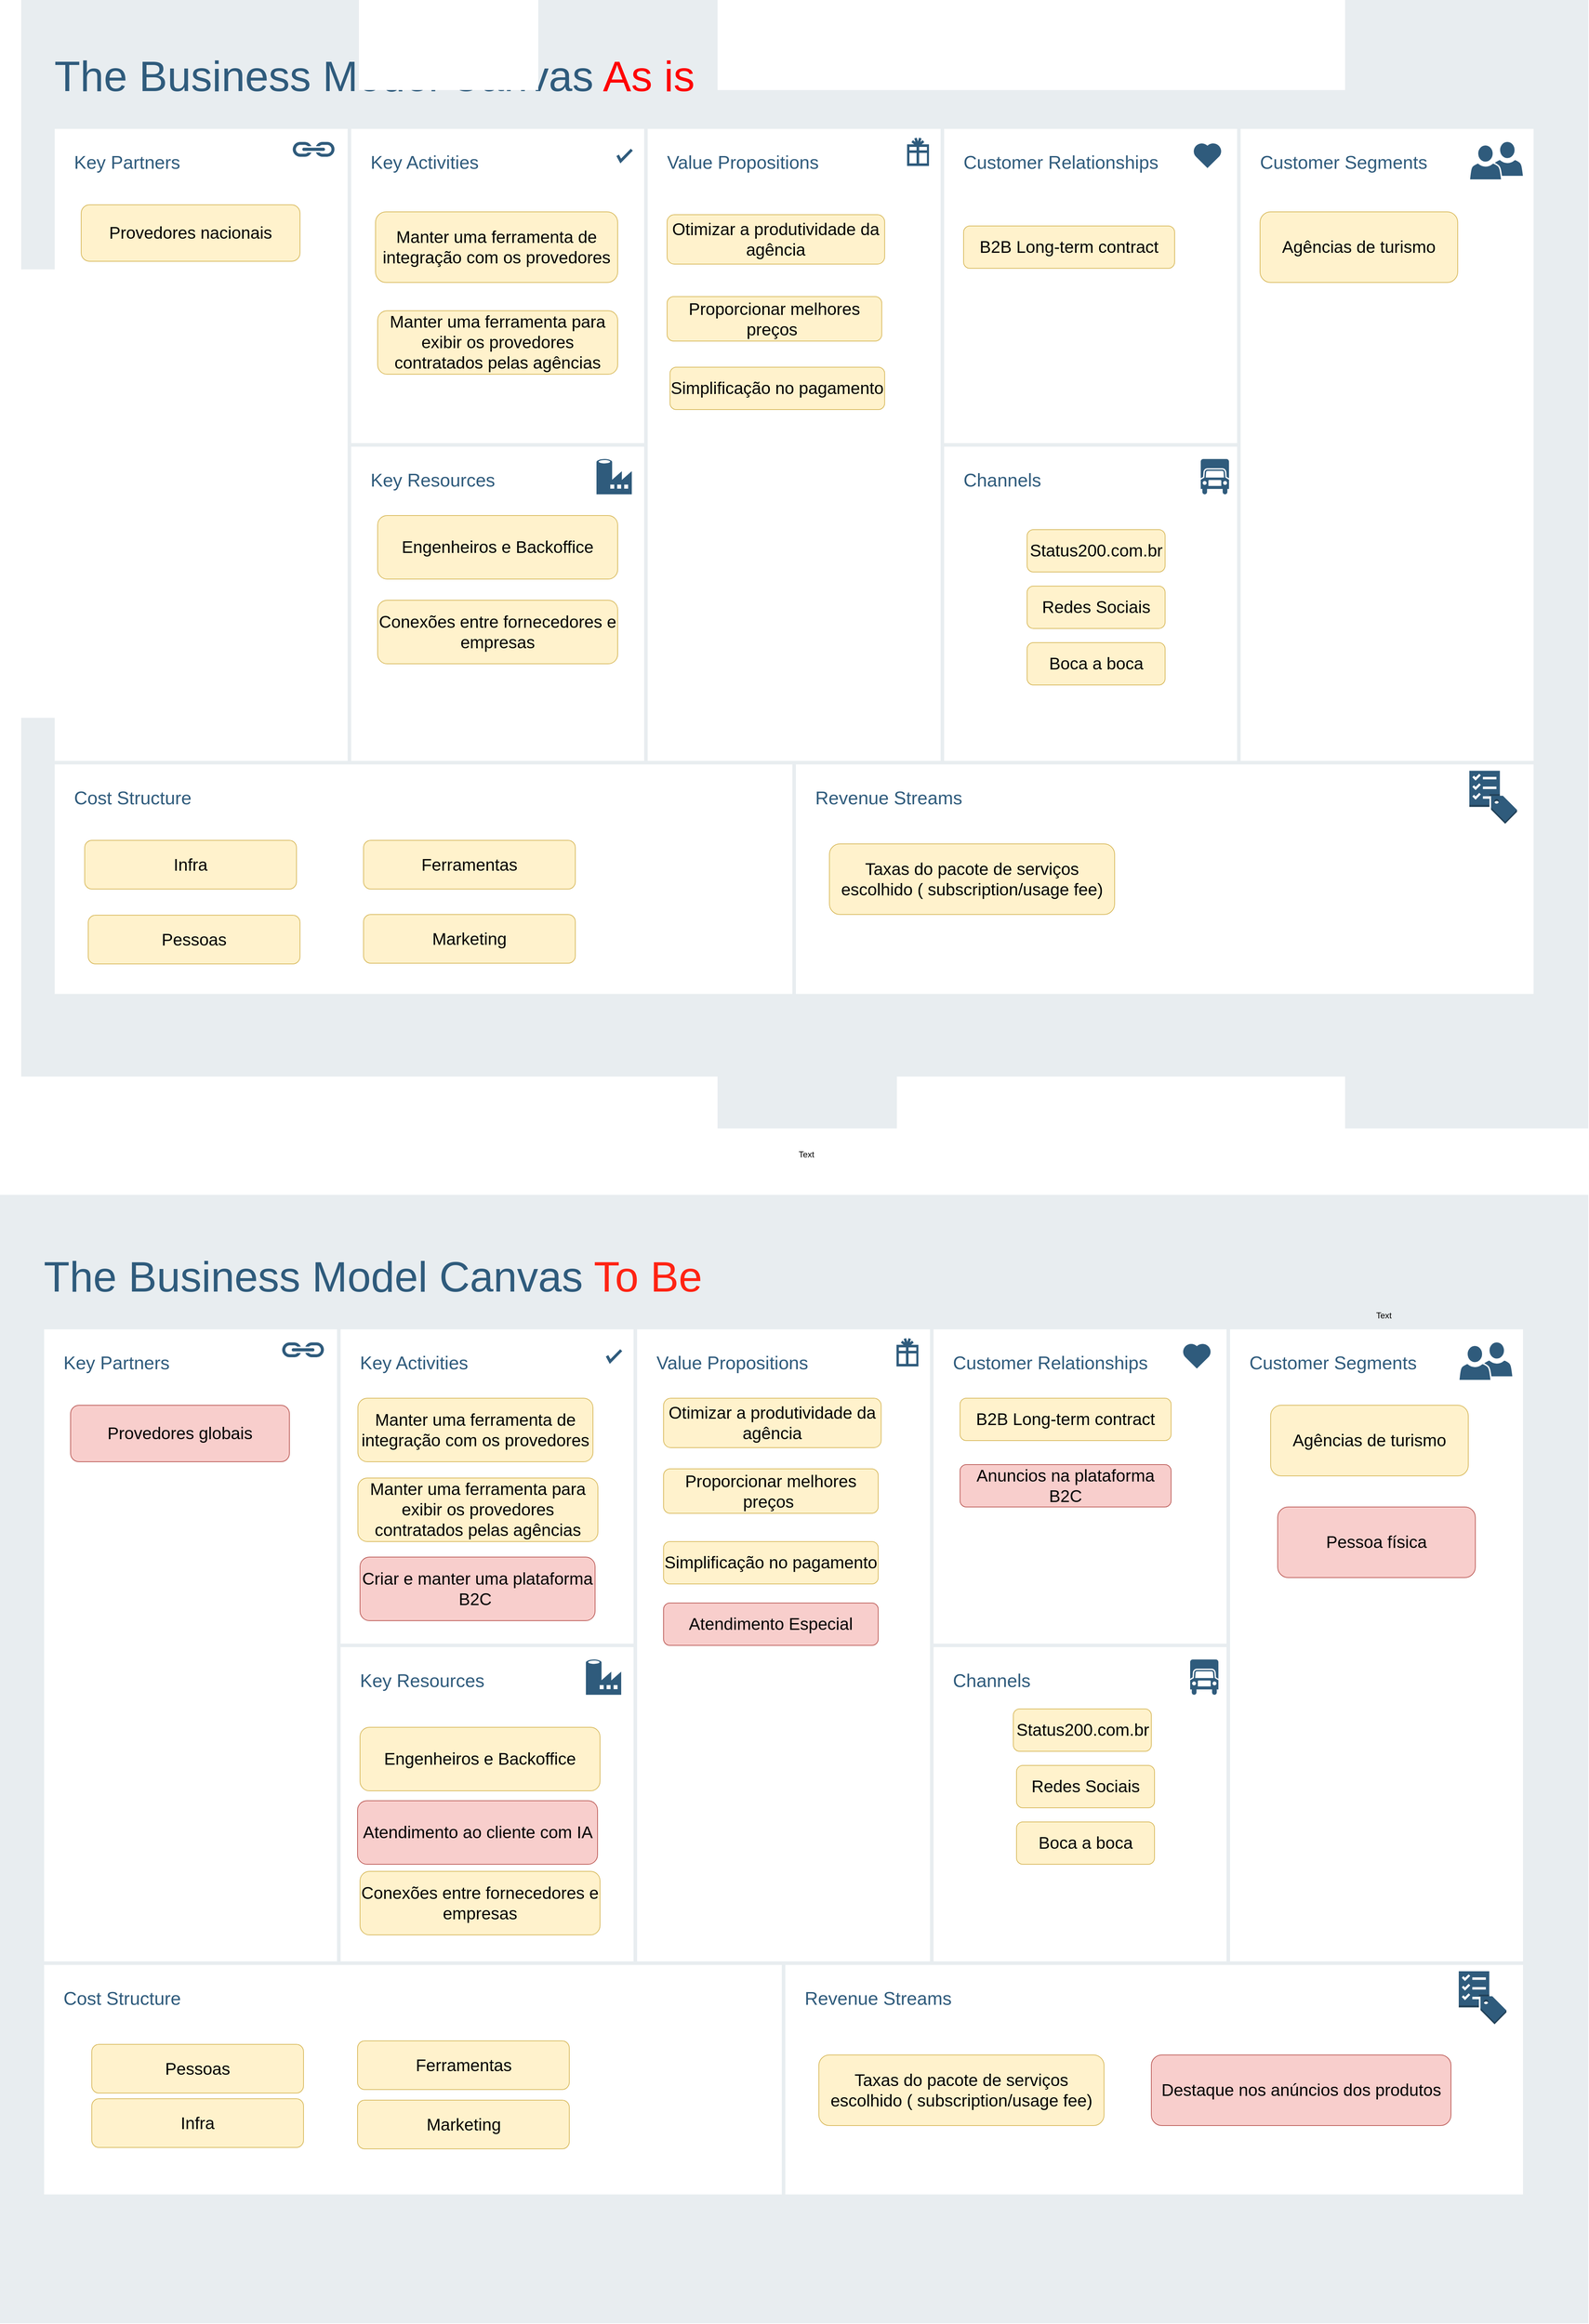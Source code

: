 <mxfile version="13.3.1" type="device" pages="2"><diagram id="07fea595-8f29-1299-0266-81d95cde20df" name="Canvas"><mxGraphModel dx="7883" dy="2707" grid="1" gridSize="10" guides="1" tooltips="1" connect="1" arrows="1" fold="1" page="1" pageScale="1" pageWidth="1169" pageHeight="827" background="#ffffff" math="0" shadow="0"><root><mxCell id="0"/><mxCell id="1" parent="0"/><mxCell id="698" value="" style="rounded=0;whiteSpace=wrap;html=1;shadow=0;labelBackgroundColor=none;strokeColor=none;strokeWidth=3;fillColor=#e8edf0;fontSize=60;fontColor=#2F5B7C;align=left;" parent="1" vertex="1"><mxGeometry x="-3430" y="-780" width="2220" height="1598" as="geometry"/></mxCell><mxCell id="699" value="&lt;div style=&quot;font-size: 26px&quot;&gt;&lt;font style=&quot;font-size: 26px&quot;&gt;Customer Relationships&lt;/font&gt;&lt;/div&gt;&lt;div&gt;&lt;br&gt;&lt;/div&gt;&lt;div&gt;&lt;br&gt;&lt;/div&gt;" style="rounded=0;whiteSpace=wrap;html=1;shadow=0;labelBackgroundColor=none;strokeColor=#e8edf0;strokeWidth=5;fillColor=#ffffff;fontSize=12;fontColor=#2F5B7C;align=left;verticalAlign=top;spacing=30;" parent="1" vertex="1"><mxGeometry x="-2125" y="-600" width="420" height="450" as="geometry"/></mxCell><mxCell id="700" value="&lt;font&gt;&lt;font style=&quot;font-size: 26px&quot;&gt;Key Partners&lt;/font&gt;&lt;br&gt;&lt;/font&gt;&lt;br&gt;&lt;div style=&quot;font-size: 12px&quot;&gt;&lt;br style=&quot;font-size: 12px&quot;&gt;&lt;/div&gt;" style="rounded=0;whiteSpace=wrap;html=1;shadow=0;labelBackgroundColor=none;strokeColor=#e8edf0;strokeWidth=5;fillColor=#ffffff;fontSize=12;fontColor=#2F5B7C;align=left;verticalAlign=top;spacing=30;" parent="1" vertex="1"><mxGeometry x="-3385" y="-600" width="420" height="900" as="geometry"/></mxCell><mxCell id="701" value="&lt;font&gt;&lt;font style=&quot;font-size: 26px&quot;&gt;Key Activities&lt;/font&gt;&lt;br style=&quot;font-size: 12px&quot;&gt;&lt;/font&gt;&lt;font&gt;&lt;br style=&quot;font-size: 12px&quot;&gt;&lt;div&gt;&lt;br&gt;&lt;/div&gt;&lt;/font&gt;&lt;div&gt;&lt;br&gt;&lt;/div&gt;" style="rounded=0;whiteSpace=wrap;html=1;shadow=0;labelBackgroundColor=none;strokeColor=#e8edf0;strokeWidth=5;fillColor=#ffffff;fontSize=12;fontColor=#2F5B7C;align=left;verticalAlign=top;spacing=30;" parent="1" vertex="1"><mxGeometry x="-2965" y="-600" width="420" height="450" as="geometry"/></mxCell><mxCell id="702" value="&lt;div&gt;&lt;font style=&quot;font-size: 26px&quot;&gt;Key Resources&lt;/font&gt;&lt;/div&gt;&lt;div&gt;&lt;br&gt;&lt;/div&gt;&lt;div&gt;&lt;br&gt;&lt;/div&gt;" style="rounded=0;whiteSpace=wrap;html=1;shadow=0;labelBackgroundColor=none;strokeColor=#e8edf0;strokeWidth=5;fillColor=#ffffff;fontSize=12;fontColor=#2F5B7C;align=left;verticalAlign=top;spacing=30;" parent="1" vertex="1"><mxGeometry x="-2965" y="-150" width="420" height="450" as="geometry"/></mxCell><mxCell id="703" value="&lt;div style=&quot;font-size: 26px&quot;&gt;&lt;font style=&quot;font-size: 26px&quot;&gt;Value Propositions&lt;/font&gt;&lt;/div&gt;&lt;div&gt;&lt;br&gt;&lt;/div&gt;&lt;div&gt;&lt;br&gt;&lt;/div&gt;" style="rounded=0;whiteSpace=wrap;html=1;shadow=0;labelBackgroundColor=none;strokeColor=#e8edf0;strokeWidth=5;fillColor=#ffffff;fontSize=12;fontColor=#2F5B7C;align=left;verticalAlign=top;spacing=30;" parent="1" vertex="1"><mxGeometry x="-2545" y="-600" width="420" height="900" as="geometry"/></mxCell><mxCell id="704" value="&lt;div&gt;&lt;font style=&quot;font-size: 26px&quot;&gt;Customer Segments&lt;/font&gt;&lt;/div&gt;&lt;div&gt;&lt;br&gt;&lt;/div&gt;&lt;div&gt;&lt;br&gt;&lt;/div&gt;" style="rounded=0;whiteSpace=wrap;html=1;shadow=0;labelBackgroundColor=none;strokeColor=#e8edf0;strokeWidth=5;fillColor=#ffffff;fontSize=12;fontColor=#2F5B7C;align=left;verticalAlign=top;spacing=30;" parent="1" vertex="1"><mxGeometry x="-1705" y="-600" width="420" height="900" as="geometry"/></mxCell><mxCell id="705" value="&lt;div&gt;&lt;font style=&quot;font-size: 26px&quot;&gt;Channels&lt;/font&gt;&lt;/div&gt;&lt;div&gt;&lt;br&gt;&lt;/div&gt;&lt;div&gt;&lt;br&gt;&lt;/div&gt;" style="rounded=0;whiteSpace=wrap;html=1;shadow=0;labelBackgroundColor=none;strokeColor=#e8edf0;strokeWidth=5;fillColor=#ffffff;fontSize=12;fontColor=#2F5B7C;align=left;verticalAlign=top;spacing=30;" parent="1" vertex="1"><mxGeometry x="-2125" y="-150" width="420" height="450" as="geometry"/></mxCell><mxCell id="706" value="&lt;div style=&quot;font-size: 26px&quot;&gt;&lt;font style=&quot;font-size: 26px&quot;&gt;Cost Structure&lt;/font&gt;&lt;/div&gt;&lt;div&gt;&lt;br&gt;&lt;/div&gt;&lt;div&gt;&lt;br&gt;&lt;/div&gt;" style="rounded=0;whiteSpace=wrap;html=1;shadow=0;labelBackgroundColor=none;strokeColor=#e8edf0;strokeWidth=5;fillColor=#ffffff;fontSize=12;fontColor=#2F5B7C;align=left;verticalAlign=top;spacing=30;" parent="1" vertex="1"><mxGeometry x="-3385" y="300" width="1050" height="330" as="geometry"/></mxCell><mxCell id="707" value="&lt;div style=&quot;font-size: 26px&quot;&gt;&lt;font style=&quot;font-size: 26px&quot;&gt;Revenue Streams&lt;/font&gt;&lt;/div&gt;&lt;div&gt;&lt;br&gt;&lt;/div&gt;&lt;div&gt;&lt;br&gt;&lt;/div&gt;" style="rounded=0;whiteSpace=wrap;html=1;shadow=0;labelBackgroundColor=none;strokeColor=#e8edf0;strokeWidth=5;fillColor=#ffffff;fontSize=12;fontColor=#2F5B7C;align=left;verticalAlign=top;spacing=30;" parent="1" vertex="1"><mxGeometry x="-2335" y="300" width="1050" height="330" as="geometry"/></mxCell><mxCell id="708" value="The Business Model Canvas &lt;font color=&quot;#ff0000&quot;&gt;As is&lt;/font&gt;" style="text;html=1;resizable=0;points=[];autosize=1;align=left;verticalAlign=top;spacingTop=-4;fontSize=60;fontColor=#2F5B7C;" parent="1" vertex="1"><mxGeometry x="-3385" y="-710" width="920" height="70" as="geometry"/></mxCell><mxCell id="709" value="" style="html=1;verticalLabelPosition=bottom;labelBackgroundColor=#ffffff;verticalAlign=top;shadow=0;dashed=0;strokeWidth=4;shape=mxgraph.ios7.misc.check;strokeColor=#2F5B7C;fillColor=#ffffff;gradientColor=none;fontSize=12;fontColor=#2F5B7C;align=left;" parent="1" vertex="1"><mxGeometry x="-2585" y="-568" width="20" height="16" as="geometry"/></mxCell><mxCell id="710" value="" style="shape=mxgraph.signs.travel.present;html=1;fillColor=#2F5B7C;strokeColor=none;verticalLabelPosition=bottom;verticalAlign=top;align=center;shadow=0;labelBackgroundColor=none;fontSize=12;fontColor=#2F5B7C;" parent="1" vertex="1"><mxGeometry x="-2175" y="-585" width="31" height="40" as="geometry"/></mxCell><mxCell id="711" value="" style="html=1;verticalLabelPosition=bottom;labelBackgroundColor=#ffffff;verticalAlign=top;strokeWidth=3;strokeColor=none;fillColor=#2F5B7C;shadow=0;dashed=0;shape=mxgraph.ios7.icons.heart;fontSize=12;fontColor=#2F5B7C;align=left;" parent="1" vertex="1"><mxGeometry x="-1770.0" y="-578" width="41" height="36" as="geometry"/></mxCell><mxCell id="712" value="&lt;div style=&quot;font-size: 10px&quot;&gt;&lt;br&gt;&lt;/div&gt;" style="text;html=1;resizable=0;points=[];autosize=1;align=left;verticalAlign=top;spacingTop=-4;fontSize=10;fontColor=#2F5B7C;" parent="1" vertex="1"><mxGeometry x="-1980.5" y="466" width="20" height="10" as="geometry"/></mxCell><mxCell id="713" value="&lt;div style=&quot;font-size: 10px&quot;&gt;&lt;br&gt;&lt;/div&gt;" style="text;html=1;resizable=0;points=[];autosize=1;align=left;verticalAlign=top;spacingTop=-4;fontSize=10;fontColor=#2F5B7C;" parent="1" vertex="1"><mxGeometry x="-2159.5" y="466" width="20" height="10" as="geometry"/></mxCell><mxCell id="714" value="&lt;div style=&quot;font-size: 10px&quot;&gt;&lt;br&gt;&lt;/div&gt;" style="text;html=1;resizable=0;points=[];autosize=1;align=left;verticalAlign=top;spacingTop=-4;fontSize=10;fontColor=#2F5B7C;" parent="1" vertex="1"><mxGeometry x="-2305" y="466" width="20" height="10" as="geometry"/></mxCell><mxCell id="715" value="" style="shadow=0;dashed=0;html=1;strokeColor=none;labelPosition=center;verticalLabelPosition=bottom;verticalAlign=top;shape=mxgraph.mscae.cloud.data_factory;fillColor=#2F5B7C;labelBackgroundColor=none;fontSize=10;fontColor=#2F5B7C;align=left;" parent="1" vertex="1"><mxGeometry x="-2615" y="-130" width="50" height="50" as="geometry"/></mxCell><mxCell id="716" value="" style="shape=mxgraph.signs.transportation.truck_6;html=1;fillColor=#2F5B7C;strokeColor=none;verticalLabelPosition=bottom;verticalAlign=top;align=center;shadow=0;labelBackgroundColor=none;fontSize=10;fontColor=#2F5B7C;aspect=fixed;" parent="1" vertex="1"><mxGeometry x="-1759" y="-130" width="40" height="50" as="geometry"/></mxCell><mxCell id="717" value="" style="shape=image;html=1;verticalAlign=top;verticalLabelPosition=bottom;labelBackgroundColor=#ffffff;imageAspect=0;aspect=fixed;image=https://cdn4.iconfinder.com/data/icons/evil-icons-user-interface/64/price-128.png;shadow=0;strokeColor=#e8edf0;strokeWidth=3;fillColor=#2F5B7C;gradientColor=none;fontSize=10;fontColor=#2F5B7C;align=left;" parent="1" vertex="1"><mxGeometry x="-2401" y="320" width="58" height="58" as="geometry"/></mxCell><mxCell id="718" value="" style="dashed=0;html=1;shape=mxgraph.aws3.checklist_cost;fillColor=#2F5B7C;gradientColor=none;shadow=0;labelBackgroundColor=none;strokeColor=none;strokeWidth=3;fontSize=10;fontColor=#2F5B7C;align=left;" parent="1" vertex="1"><mxGeometry x="-1378.5" y="311.5" width="67.5" height="75" as="geometry"/></mxCell><mxCell id="719" value="" style="shadow=0;dashed=0;html=1;strokeColor=none;fillColor=#2F5B7C;labelPosition=center;verticalLabelPosition=bottom;verticalAlign=top;outlineConnect=0;shape=mxgraph.office.concepts.link;labelBackgroundColor=none;fontSize=10;fontColor=#000000;align=left;" parent="1" vertex="1"><mxGeometry x="-3046" y="-579" width="61" height="21" as="geometry"/></mxCell><mxCell id="720" value="" style="group" parent="1" vertex="1" connectable="0" treatAsSingle="0"><mxGeometry x="-1378.5" y="-575" width="69" height="50" as="geometry"/></mxCell><mxCell id="721" value="" style="shadow=0;dashed=0;html=1;strokeColor=#FFFFFF;labelPosition=center;verticalLabelPosition=bottom;verticalAlign=top;outlineConnect=0;shape=mxgraph.office.users.user;fillColor=#2F5B7C;labelBackgroundColor=none;fontSize=10;fontColor=#000000;align=left;strokeWidth=2;" parent="720" vertex="1"><mxGeometry x="31" y="-5" width="46" height="50" as="geometry"/></mxCell><mxCell id="722" value="" style="shadow=0;dashed=0;html=1;strokeColor=#FFFFFF;labelPosition=center;verticalLabelPosition=bottom;verticalAlign=top;outlineConnect=0;shape=mxgraph.office.users.user;fillColor=#2F5B7C;labelBackgroundColor=none;fontSize=10;fontColor=#000000;align=left;strokeWidth=2;" parent="720" vertex="1"><mxGeometry width="46" height="50" as="geometry"/></mxCell><mxCell id="Ioq0vK4Bt_UQwNPEpkvI-722" value="&lt;font style=&quot;font-size: 24px&quot;&gt;Agências de turismo&lt;/font&gt;" style="rounded=1;whiteSpace=wrap;html=1;fillColor=#fff2cc;strokeColor=#d6b656;" parent="1" vertex="1"><mxGeometry x="-1675" y="-480" width="280" height="100" as="geometry"/></mxCell><mxCell id="Ioq0vK4Bt_UQwNPEpkvI-723" value="&lt;span style=&quot;font-size: 24px&quot;&gt;Status200.com.br&lt;br&gt;&lt;/span&gt;" style="rounded=1;whiteSpace=wrap;html=1;fillColor=#fff2cc;strokeColor=#d6b656;" parent="1" vertex="1"><mxGeometry x="-2005" y="-30" width="195.5" height="60" as="geometry"/></mxCell><mxCell id="Ioq0vK4Bt_UQwNPEpkvI-725" value="&lt;span style=&quot;font-size: 24px&quot;&gt;Redes Sociais&lt;br&gt;&lt;/span&gt;" style="rounded=1;whiteSpace=wrap;html=1;fillColor=#fff2cc;strokeColor=#d6b656;" parent="1" vertex="1"><mxGeometry x="-2005" y="50" width="195.5" height="60" as="geometry"/></mxCell><mxCell id="Ioq0vK4Bt_UQwNPEpkvI-727" value="&lt;span style=&quot;font-size: 24px&quot;&gt;Boca a boca&lt;br&gt;&lt;/span&gt;" style="rounded=1;whiteSpace=wrap;html=1;fillColor=#fff2cc;strokeColor=#d6b656;" parent="1" vertex="1"><mxGeometry x="-2005" y="130" width="195.5" height="60" as="geometry"/></mxCell><mxCell id="Ioq0vK4Bt_UQwNPEpkvI-728" value="&lt;span style=&quot;font-size: 24px&quot;&gt;B2B Long-term contract&lt;br&gt;&lt;/span&gt;" style="rounded=1;whiteSpace=wrap;html=1;fillColor=#fff2cc;strokeColor=#d6b656;" parent="1" vertex="1"><mxGeometry x="-2095" y="-460" width="299" height="60" as="geometry"/></mxCell><mxCell id="Ioq0vK4Bt_UQwNPEpkvI-731" value="&lt;span style=&quot;font-size: 24px&quot;&gt;Provedores nacionais&lt;br&gt;&lt;/span&gt;" style="rounded=1;whiteSpace=wrap;html=1;fillColor=#fff2cc;strokeColor=#d6b656;" parent="1" vertex="1"><mxGeometry x="-3345" y="-490" width="310" height="80" as="geometry"/></mxCell><mxCell id="Ioq0vK4Bt_UQwNPEpkvI-734" value="&lt;span style=&quot;font-size: 24px&quot;&gt;Manter uma ferramenta de integração com os provedores&lt;br&gt;&lt;/span&gt;" style="rounded=1;whiteSpace=wrap;html=1;fillColor=#fff2cc;strokeColor=#d6b656;" parent="1" vertex="1"><mxGeometry x="-2928" y="-480" width="343" height="100" as="geometry"/></mxCell><mxCell id="Ioq0vK4Bt_UQwNPEpkvI-735" value="&lt;span style=&quot;font-size: 24px&quot;&gt;Manter uma ferramenta para exibir os provedores contratados pelas agências&lt;br&gt;&lt;/span&gt;" style="rounded=1;whiteSpace=wrap;html=1;fillColor=#fff2cc;strokeColor=#d6b656;" parent="1" vertex="1"><mxGeometry x="-2925" y="-340" width="340" height="90" as="geometry"/></mxCell><mxCell id="Ioq0vK4Bt_UQwNPEpkvI-736" value="&lt;span style=&quot;font-size: 24px&quot;&gt;Engenheiros e Backoffice&lt;br&gt;&lt;/span&gt;" style="rounded=1;whiteSpace=wrap;html=1;fillColor=#fff2cc;strokeColor=#d6b656;" parent="1" vertex="1"><mxGeometry x="-2925" y="-50" width="340" height="90" as="geometry"/></mxCell><mxCell id="Ioq0vK4Bt_UQwNPEpkvI-737" value="&lt;span style=&quot;font-size: 24px&quot;&gt;Conexões entre fornecedores e empresas&lt;br&gt;&lt;/span&gt;" style="rounded=1;whiteSpace=wrap;html=1;fillColor=#fff2cc;strokeColor=#d6b656;" parent="1" vertex="1"><mxGeometry x="-2925" y="70" width="340" height="90" as="geometry"/></mxCell><mxCell id="Ioq0vK4Bt_UQwNPEpkvI-738" value="&lt;span style=&quot;font-size: 24px&quot;&gt;Otimizar a produtividade da agência&lt;br&gt;&lt;/span&gt;" style="rounded=1;whiteSpace=wrap;html=1;fillColor=#fff2cc;strokeColor=#d6b656;" parent="1" vertex="1"><mxGeometry x="-2515" y="-476" width="308.25" height="70" as="geometry"/></mxCell><mxCell id="Ioq0vK4Bt_UQwNPEpkvI-739" value="&lt;span style=&quot;font-size: 24px&quot;&gt;Proporcionar melhores preços&amp;nbsp;&lt;br&gt;&lt;/span&gt;" style="rounded=1;whiteSpace=wrap;html=1;fillColor=#fff2cc;strokeColor=#d6b656;" parent="1" vertex="1"><mxGeometry x="-2515" y="-360" width="304.13" height="63" as="geometry"/></mxCell><mxCell id="Ioq0vK4Bt_UQwNPEpkvI-740" value="&lt;span style=&quot;font-size: 24px&quot;&gt;Simplificação no pagamento&lt;br&gt;&lt;/span&gt;" style="rounded=1;whiteSpace=wrap;html=1;fillColor=#fff2cc;strokeColor=#d6b656;" parent="1" vertex="1"><mxGeometry x="-2510.88" y="-260" width="304.13" height="60" as="geometry"/></mxCell><mxCell id="Ioq0vK4Bt_UQwNPEpkvI-741" value="&lt;span style=&quot;font-size: 24px&quot;&gt;Pessoas&lt;br&gt;&lt;/span&gt;" style="rounded=1;whiteSpace=wrap;html=1;fillColor=#fff2cc;strokeColor=#d6b656;" parent="1" vertex="1"><mxGeometry x="-3335" y="516" width="300" height="69" as="geometry"/></mxCell><mxCell id="Ioq0vK4Bt_UQwNPEpkvI-742" value="&lt;span style=&quot;font-size: 24px&quot;&gt;Infra&lt;br&gt;&lt;/span&gt;" style="rounded=1;whiteSpace=wrap;html=1;fillColor=#fff2cc;strokeColor=#d6b656;" parent="1" vertex="1"><mxGeometry x="-3340" y="410" width="300" height="69" as="geometry"/></mxCell><mxCell id="Ioq0vK4Bt_UQwNPEpkvI-744" value="&lt;span style=&quot;font-size: 24px&quot;&gt;Ferramentas&lt;br&gt;&lt;/span&gt;" style="rounded=1;whiteSpace=wrap;html=1;fillColor=#fff2cc;strokeColor=#d6b656;" parent="1" vertex="1"><mxGeometry x="-2945" y="410" width="300" height="69" as="geometry"/></mxCell><mxCell id="Ioq0vK4Bt_UQwNPEpkvI-745" value="&lt;span style=&quot;font-size: 24px&quot;&gt;Marketing&lt;br&gt;&lt;/span&gt;" style="rounded=1;whiteSpace=wrap;html=1;fillColor=#fff2cc;strokeColor=#d6b656;" parent="1" vertex="1"><mxGeometry x="-2945" y="515" width="300" height="69" as="geometry"/></mxCell><mxCell id="Ioq0vK4Bt_UQwNPEpkvI-754" value="&lt;span style=&quot;font-size: 24px&quot;&gt;Taxas do pacote de serviços escolhido ( subscription/usage fee)&lt;br&gt;&lt;/span&gt;" style="rounded=1;whiteSpace=wrap;html=1;fillColor=#fff2cc;strokeColor=#d6b656;" parent="1" vertex="1"><mxGeometry x="-2285" y="415" width="404" height="100" as="geometry"/></mxCell><mxCell id="Ioq0vK4Bt_UQwNPEpkvI-1027" value="" style="rounded=0;whiteSpace=wrap;html=1;shadow=0;labelBackgroundColor=none;strokeColor=none;strokeWidth=3;fillColor=#e8edf0;fontSize=60;fontColor=#2F5B7C;align=left;" parent="1" vertex="1"><mxGeometry x="-3460" y="912" width="2250" height="1598" as="geometry"/></mxCell><mxCell id="Ioq0vK4Bt_UQwNPEpkvI-1028" value="&lt;div style=&quot;font-size: 26px&quot;&gt;&lt;font style=&quot;font-size: 26px&quot;&gt;Customer Relationships&lt;/font&gt;&lt;/div&gt;&lt;div&gt;&lt;br&gt;&lt;/div&gt;&lt;div&gt;&lt;br&gt;&lt;/div&gt;" style="rounded=0;whiteSpace=wrap;html=1;shadow=0;labelBackgroundColor=none;strokeColor=#e8edf0;strokeWidth=5;fillColor=#ffffff;fontSize=12;fontColor=#2F5B7C;align=left;verticalAlign=top;spacing=30;" parent="1" vertex="1"><mxGeometry x="-2140" y="1100" width="420" height="450" as="geometry"/></mxCell><mxCell id="Ioq0vK4Bt_UQwNPEpkvI-1029" value="&lt;font&gt;&lt;font style=&quot;font-size: 26px&quot;&gt;Key Partners&lt;/font&gt;&lt;br&gt;&lt;/font&gt;&lt;font style=&quot;font-size: 12px&quot;&gt;&lt;br style=&quot;font-size: 12px&quot;&gt;&lt;br&gt;&lt;/font&gt;&lt;div style=&quot;font-size: 12px&quot;&gt;&lt;br style=&quot;font-size: 12px&quot;&gt;&lt;/div&gt;" style="rounded=0;whiteSpace=wrap;html=1;shadow=0;labelBackgroundColor=none;strokeColor=#e8edf0;strokeWidth=5;fillColor=#ffffff;fontSize=12;fontColor=#2F5B7C;align=left;verticalAlign=top;spacing=30;" parent="1" vertex="1"><mxGeometry x="-3400" y="1100" width="420" height="900" as="geometry"/></mxCell><mxCell id="Ioq0vK4Bt_UQwNPEpkvI-1030" value="&lt;font&gt;&lt;font style=&quot;font-size: 26px&quot;&gt;Key Activities&lt;/font&gt;&lt;br style=&quot;font-size: 12px&quot;&gt;&lt;/font&gt;&lt;font&gt;&lt;br style=&quot;font-size: 12px&quot;&gt;&lt;div&gt;&lt;br&gt;&lt;/div&gt;&lt;/font&gt;" style="rounded=0;whiteSpace=wrap;html=1;shadow=0;labelBackgroundColor=none;strokeColor=#e8edf0;strokeWidth=5;fillColor=#ffffff;fontSize=12;fontColor=#2F5B7C;align=left;verticalAlign=top;spacing=30;" parent="1" vertex="1"><mxGeometry x="-2980" y="1100" width="420" height="450" as="geometry"/></mxCell><mxCell id="Ioq0vK4Bt_UQwNPEpkvI-1031" value="&lt;div&gt;&lt;font style=&quot;font-size: 26px&quot;&gt;Key Resources&lt;/font&gt;&lt;/div&gt;&lt;div&gt;&lt;br&gt;&lt;/div&gt;&lt;div&gt;&lt;br&gt;&lt;/div&gt;" style="rounded=0;whiteSpace=wrap;html=1;shadow=0;labelBackgroundColor=none;strokeColor=#e8edf0;strokeWidth=5;fillColor=#ffffff;fontSize=12;fontColor=#2F5B7C;align=left;verticalAlign=top;spacing=30;" parent="1" vertex="1"><mxGeometry x="-2980" y="1550" width="420" height="450" as="geometry"/></mxCell><mxCell id="Ioq0vK4Bt_UQwNPEpkvI-1032" value="&lt;div style=&quot;font-size: 26px&quot;&gt;&lt;font style=&quot;font-size: 26px&quot;&gt;Value Propositions&lt;/font&gt;&lt;/div&gt;&lt;div&gt;&lt;br&gt;&lt;/div&gt;&lt;div&gt;&lt;br&gt;&lt;/div&gt;&lt;div style=&quot;font-size: 10px&quot;&gt;&lt;br&gt;&lt;/div&gt;" style="rounded=0;whiteSpace=wrap;html=1;shadow=0;labelBackgroundColor=none;strokeColor=#e8edf0;strokeWidth=5;fillColor=#ffffff;fontSize=12;fontColor=#2F5B7C;align=left;verticalAlign=top;spacing=30;" parent="1" vertex="1"><mxGeometry x="-2560" y="1100" width="420" height="900" as="geometry"/></mxCell><mxCell id="Ioq0vK4Bt_UQwNPEpkvI-1033" value="&lt;div&gt;&lt;font style=&quot;font-size: 26px&quot;&gt;Customer Segments&lt;/font&gt;&lt;/div&gt;&lt;div&gt;&lt;br&gt;&lt;/div&gt;&lt;div&gt;&lt;br&gt;&lt;/div&gt;" style="rounded=0;whiteSpace=wrap;html=1;shadow=0;labelBackgroundColor=none;strokeColor=#e8edf0;strokeWidth=5;fillColor=#ffffff;fontSize=12;fontColor=#2F5B7C;align=left;verticalAlign=top;spacing=30;" parent="1" vertex="1"><mxGeometry x="-1720" y="1100" width="420" height="900" as="geometry"/></mxCell><mxCell id="Ioq0vK4Bt_UQwNPEpkvI-1034" value="&lt;div&gt;&lt;font style=&quot;font-size: 26px&quot;&gt;Channels&lt;/font&gt;&lt;/div&gt;&lt;div&gt;&lt;br&gt;&lt;/div&gt;&lt;div&gt;&lt;br&gt;&lt;/div&gt;" style="rounded=0;whiteSpace=wrap;html=1;shadow=0;labelBackgroundColor=none;strokeColor=#e8edf0;strokeWidth=5;fillColor=#ffffff;fontSize=12;fontColor=#2F5B7C;align=left;verticalAlign=top;spacing=30;" parent="1" vertex="1"><mxGeometry x="-2140" y="1550" width="420" height="450" as="geometry"/></mxCell><mxCell id="Ioq0vK4Bt_UQwNPEpkvI-1035" value="&lt;div style=&quot;font-size: 26px&quot;&gt;&lt;font style=&quot;font-size: 26px&quot;&gt;Cost Structure&lt;/font&gt;&lt;/div&gt;&lt;div&gt;&lt;br&gt;&lt;/div&gt;&lt;div&gt;&lt;br&gt;&lt;/div&gt;" style="rounded=0;whiteSpace=wrap;html=1;shadow=0;labelBackgroundColor=none;strokeColor=#e8edf0;strokeWidth=5;fillColor=#ffffff;fontSize=12;fontColor=#2F5B7C;align=left;verticalAlign=top;spacing=30;" parent="1" vertex="1"><mxGeometry x="-3400" y="2000" width="1050" height="330" as="geometry"/></mxCell><mxCell id="Ioq0vK4Bt_UQwNPEpkvI-1036" value="&lt;div style=&quot;font-size: 26px&quot;&gt;&lt;font style=&quot;font-size: 26px&quot;&gt;Revenue Streams&lt;/font&gt;&lt;/div&gt;&lt;div&gt;&lt;br&gt;&lt;/div&gt;&lt;div&gt;&lt;br&gt;&lt;/div&gt;" style="rounded=0;whiteSpace=wrap;html=1;shadow=0;labelBackgroundColor=none;strokeColor=#e8edf0;strokeWidth=5;fillColor=#ffffff;fontSize=12;fontColor=#2F5B7C;align=left;verticalAlign=top;spacing=30;" parent="1" vertex="1"><mxGeometry x="-2350" y="2000" width="1050" height="330" as="geometry"/></mxCell><mxCell id="Ioq0vK4Bt_UQwNPEpkvI-1037" value="The Business Model Canvas &lt;font color=&quot;#ff2414&quot;&gt;To Be&lt;/font&gt;" style="text;html=1;resizable=0;points=[];autosize=1;align=left;verticalAlign=top;spacingTop=-4;fontSize=60;fontColor=#2F5B7C;" parent="1" vertex="1"><mxGeometry x="-3400" y="990" width="950" height="70" as="geometry"/></mxCell><mxCell id="Ioq0vK4Bt_UQwNPEpkvI-1038" value="" style="html=1;verticalLabelPosition=bottom;labelBackgroundColor=#ffffff;verticalAlign=top;shadow=0;dashed=0;strokeWidth=4;shape=mxgraph.ios7.misc.check;strokeColor=#2F5B7C;fillColor=#ffffff;gradientColor=none;fontSize=12;fontColor=#2F5B7C;align=left;" parent="1" vertex="1"><mxGeometry x="-2600" y="1132" width="20" height="16" as="geometry"/></mxCell><mxCell id="Ioq0vK4Bt_UQwNPEpkvI-1039" value="" style="shape=mxgraph.signs.travel.present;html=1;fillColor=#2F5B7C;strokeColor=none;verticalLabelPosition=bottom;verticalAlign=top;align=center;shadow=0;labelBackgroundColor=none;fontSize=12;fontColor=#2F5B7C;" parent="1" vertex="1"><mxGeometry x="-2190" y="1115" width="31" height="40" as="geometry"/></mxCell><mxCell id="Ioq0vK4Bt_UQwNPEpkvI-1040" value="" style="html=1;verticalLabelPosition=bottom;labelBackgroundColor=#ffffff;verticalAlign=top;strokeWidth=3;strokeColor=none;fillColor=#2F5B7C;shadow=0;dashed=0;shape=mxgraph.ios7.icons.heart;fontSize=12;fontColor=#2F5B7C;align=left;" parent="1" vertex="1"><mxGeometry x="-1785.0" y="1122" width="41" height="36" as="geometry"/></mxCell><mxCell id="Ioq0vK4Bt_UQwNPEpkvI-1042" value="&lt;div style=&quot;font-size: 10px&quot;&gt;&lt;br&gt;&lt;/div&gt;" style="text;html=1;resizable=0;points=[];autosize=1;align=left;verticalAlign=top;spacingTop=-4;fontSize=10;fontColor=#2F5B7C;" parent="1" vertex="1"><mxGeometry x="-2174.5" y="2166" width="20" height="10" as="geometry"/></mxCell><mxCell id="Ioq0vK4Bt_UQwNPEpkvI-1043" value="&lt;div style=&quot;font-size: 10px&quot;&gt;&lt;br&gt;&lt;/div&gt;" style="text;html=1;resizable=0;points=[];autosize=1;align=left;verticalAlign=top;spacingTop=-4;fontSize=10;fontColor=#2F5B7C;" parent="1" vertex="1"><mxGeometry x="-2320" y="2166" width="20" height="10" as="geometry"/></mxCell><mxCell id="Ioq0vK4Bt_UQwNPEpkvI-1044" value="" style="shadow=0;dashed=0;html=1;strokeColor=none;labelPosition=center;verticalLabelPosition=bottom;verticalAlign=top;shape=mxgraph.mscae.cloud.data_factory;fillColor=#2F5B7C;labelBackgroundColor=none;fontSize=10;fontColor=#2F5B7C;align=left;" parent="1" vertex="1"><mxGeometry x="-2630" y="1570" width="50" height="50" as="geometry"/></mxCell><mxCell id="Ioq0vK4Bt_UQwNPEpkvI-1045" value="" style="shape=mxgraph.signs.transportation.truck_6;html=1;fillColor=#2F5B7C;strokeColor=none;verticalLabelPosition=bottom;verticalAlign=top;align=center;shadow=0;labelBackgroundColor=none;fontSize=10;fontColor=#2F5B7C;aspect=fixed;" parent="1" vertex="1"><mxGeometry x="-1774" y="1570" width="40" height="50" as="geometry"/></mxCell><mxCell id="Ioq0vK4Bt_UQwNPEpkvI-1046" value="" style="shape=image;html=1;verticalAlign=top;verticalLabelPosition=bottom;labelBackgroundColor=#ffffff;imageAspect=0;aspect=fixed;image=https://cdn4.iconfinder.com/data/icons/evil-icons-user-interface/64/price-128.png;shadow=0;strokeColor=#e8edf0;strokeWidth=3;fillColor=#2F5B7C;gradientColor=none;fontSize=10;fontColor=#2F5B7C;align=left;" parent="1" vertex="1"><mxGeometry x="-2416" y="2020" width="58" height="58" as="geometry"/></mxCell><mxCell id="Ioq0vK4Bt_UQwNPEpkvI-1047" value="" style="dashed=0;html=1;shape=mxgraph.aws3.checklist_cost;fillColor=#2F5B7C;gradientColor=none;shadow=0;labelBackgroundColor=none;strokeColor=none;strokeWidth=3;fontSize=10;fontColor=#2F5B7C;align=left;" parent="1" vertex="1"><mxGeometry x="-1393.5" y="2011.5" width="67.5" height="75" as="geometry"/></mxCell><mxCell id="Ioq0vK4Bt_UQwNPEpkvI-1048" value="" style="shadow=0;dashed=0;html=1;strokeColor=none;fillColor=#2F5B7C;labelPosition=center;verticalLabelPosition=bottom;verticalAlign=top;outlineConnect=0;shape=mxgraph.office.concepts.link;labelBackgroundColor=none;fontSize=10;fontColor=#000000;align=left;" parent="1" vertex="1"><mxGeometry x="-3061" y="1121" width="61" height="21" as="geometry"/></mxCell><mxCell id="Ioq0vK4Bt_UQwNPEpkvI-1049" value="" style="group" parent="1" vertex="1" connectable="0" treatAsSingle="0"><mxGeometry x="-1393.5" y="1125" width="69" height="50" as="geometry"/></mxCell><mxCell id="Ioq0vK4Bt_UQwNPEpkvI-1050" value="" style="shadow=0;dashed=0;html=1;strokeColor=#FFFFFF;labelPosition=center;verticalLabelPosition=bottom;verticalAlign=top;outlineConnect=0;shape=mxgraph.office.users.user;fillColor=#2F5B7C;labelBackgroundColor=none;fontSize=10;fontColor=#000000;align=left;strokeWidth=2;" parent="Ioq0vK4Bt_UQwNPEpkvI-1049" vertex="1"><mxGeometry x="31" y="-5" width="46" height="50" as="geometry"/></mxCell><mxCell id="Ioq0vK4Bt_UQwNPEpkvI-1051" value="" style="shadow=0;dashed=0;html=1;strokeColor=#FFFFFF;labelPosition=center;verticalLabelPosition=bottom;verticalAlign=top;outlineConnect=0;shape=mxgraph.office.users.user;fillColor=#2F5B7C;labelBackgroundColor=none;fontSize=10;fontColor=#000000;align=left;strokeWidth=2;" parent="Ioq0vK4Bt_UQwNPEpkvI-1049" vertex="1"><mxGeometry width="46" height="50" as="geometry"/></mxCell><mxCell id="Ioq0vK4Bt_UQwNPEpkvI-1052" value="&lt;font style=&quot;font-size: 24px&quot;&gt;Agências de turismo&lt;/font&gt;" style="rounded=1;whiteSpace=wrap;html=1;fillColor=#fff2cc;strokeColor=#d6b656;" parent="1" vertex="1"><mxGeometry x="-1660" y="1210" width="280" height="100" as="geometry"/></mxCell><mxCell id="Ioq0vK4Bt_UQwNPEpkvI-1053" value="&lt;span style=&quot;font-size: 24px&quot;&gt;Status200.com.br&lt;br&gt;&lt;/span&gt;" style="rounded=1;whiteSpace=wrap;html=1;fillColor=#fff2cc;strokeColor=#d6b656;" parent="1" vertex="1"><mxGeometry x="-2024.5" y="1640" width="195.5" height="60" as="geometry"/></mxCell><mxCell id="Ioq0vK4Bt_UQwNPEpkvI-1054" value="&lt;span style=&quot;font-size: 24px&quot;&gt;Redes Sociais&lt;br&gt;&lt;/span&gt;" style="rounded=1;whiteSpace=wrap;html=1;fillColor=#fff2cc;strokeColor=#d6b656;" parent="1" vertex="1"><mxGeometry x="-2020" y="1720" width="195.5" height="60" as="geometry"/></mxCell><mxCell id="Ioq0vK4Bt_UQwNPEpkvI-1055" value="&lt;span style=&quot;font-size: 24px&quot;&gt;Boca a boca&lt;br&gt;&lt;/span&gt;" style="rounded=1;whiteSpace=wrap;html=1;fillColor=#fff2cc;strokeColor=#d6b656;" parent="1" vertex="1"><mxGeometry x="-2020" y="1800" width="195.5" height="60" as="geometry"/></mxCell><mxCell id="Ioq0vK4Bt_UQwNPEpkvI-1056" value="&lt;span style=&quot;font-size: 24px&quot;&gt;B2B Long-term contract&lt;br&gt;&lt;/span&gt;" style="rounded=1;whiteSpace=wrap;html=1;fillColor=#fff2cc;strokeColor=#d6b656;" parent="1" vertex="1"><mxGeometry x="-2100" y="1200" width="299" height="60" as="geometry"/></mxCell><mxCell id="Ioq0vK4Bt_UQwNPEpkvI-1057" value="&lt;span style=&quot;font-size: 24px&quot;&gt;Provedores globais&lt;br&gt;&lt;/span&gt;" style="rounded=1;whiteSpace=wrap;html=1;fillColor=#f8cecc;strokeColor=#b85450;" parent="1" vertex="1"><mxGeometry x="-3360" y="1210" width="310" height="80" as="geometry"/></mxCell><mxCell id="Ioq0vK4Bt_UQwNPEpkvI-1061" value="&lt;span style=&quot;font-size: 24px&quot;&gt;Manter uma ferramenta de integração com os provedores&lt;br&gt;&lt;/span&gt;" style="rounded=1;whiteSpace=wrap;html=1;fillColor=#fff2cc;strokeColor=#d6b656;" parent="1" vertex="1"><mxGeometry x="-2953" y="1200" width="333" height="90" as="geometry"/></mxCell><mxCell id="Ioq0vK4Bt_UQwNPEpkvI-1062" value="&lt;span style=&quot;font-size: 24px&quot;&gt;Manter uma ferramenta para exibir os provedores contratados pelas agências&lt;br&gt;&lt;/span&gt;" style="rounded=1;whiteSpace=wrap;html=1;fillColor=#fff2cc;strokeColor=#d6b656;" parent="1" vertex="1"><mxGeometry x="-2953" y="1313" width="340" height="90" as="geometry"/></mxCell><mxCell id="Ioq0vK4Bt_UQwNPEpkvI-1063" value="&lt;span style=&quot;font-size: 24px&quot;&gt;Engenheiros e&amp;nbsp;&lt;/span&gt;&lt;span style=&quot;font-size: 24px&quot;&gt;Backoffice&lt;/span&gt;&lt;span style=&quot;font-size: 24px&quot;&gt;&lt;br&gt;&lt;/span&gt;" style="rounded=1;whiteSpace=wrap;html=1;fillColor=#fff2cc;strokeColor=#d6b656;" parent="1" vertex="1"><mxGeometry x="-2950" y="1666" width="340" height="90" as="geometry"/></mxCell><mxCell id="Ioq0vK4Bt_UQwNPEpkvI-1064" value="&lt;span style=&quot;font-size: 24px&quot;&gt;Conexões entre fornecedores e empresas&lt;br&gt;&lt;/span&gt;" style="rounded=1;whiteSpace=wrap;html=1;fillColor=#fff2cc;strokeColor=#d6b656;" parent="1" vertex="1"><mxGeometry x="-2950" y="1870" width="340" height="90" as="geometry"/></mxCell><mxCell id="Ioq0vK4Bt_UQwNPEpkvI-1065" value="&lt;span style=&quot;font-size: 24px&quot;&gt;Otimizar a produtividade da agência&lt;br&gt;&lt;/span&gt;" style="rounded=1;whiteSpace=wrap;html=1;fillColor=#fff2cc;strokeColor=#d6b656;" parent="1" vertex="1"><mxGeometry x="-2520" y="1200" width="308.25" height="70" as="geometry"/></mxCell><mxCell id="Ioq0vK4Bt_UQwNPEpkvI-1066" value="&lt;span style=&quot;font-size: 24px&quot;&gt;Proporcionar melhores preços&amp;nbsp;&lt;br&gt;&lt;/span&gt;" style="rounded=1;whiteSpace=wrap;html=1;fillColor=#fff2cc;strokeColor=#d6b656;" parent="1" vertex="1"><mxGeometry x="-2520" y="1300" width="304.13" height="63" as="geometry"/></mxCell><mxCell id="Ioq0vK4Bt_UQwNPEpkvI-1067" value="&lt;span style=&quot;font-size: 24px&quot;&gt;Simplificação no pagamento&lt;br&gt;&lt;/span&gt;" style="rounded=1;whiteSpace=wrap;html=1;fillColor=#fff2cc;strokeColor=#d6b656;" parent="1" vertex="1"><mxGeometry x="-2520" y="1403" width="304.13" height="60" as="geometry"/></mxCell><mxCell id="Ioq0vK4Bt_UQwNPEpkvI-1068" value="&lt;span style=&quot;font-size: 24px&quot;&gt;Pessoas&lt;br&gt;&lt;/span&gt;" style="rounded=1;whiteSpace=wrap;html=1;fillColor=#fff2cc;strokeColor=#d6b656;" parent="1" vertex="1"><mxGeometry x="-3330" y="2115" width="300" height="69" as="geometry"/></mxCell><mxCell id="Ioq0vK4Bt_UQwNPEpkvI-1069" value="&lt;span style=&quot;font-size: 24px&quot;&gt;Infra&lt;br&gt;&lt;/span&gt;" style="rounded=1;whiteSpace=wrap;html=1;fillColor=#fff2cc;strokeColor=#d6b656;" parent="1" vertex="1"><mxGeometry x="-3330" y="2192" width="300" height="69" as="geometry"/></mxCell><mxCell id="Ioq0vK4Bt_UQwNPEpkvI-1070" value="&lt;span style=&quot;font-size: 24px&quot;&gt;Ferramentas&lt;br&gt;&lt;/span&gt;" style="rounded=1;whiteSpace=wrap;html=1;fillColor=#fff2cc;strokeColor=#d6b656;" parent="1" vertex="1"><mxGeometry x="-2953.5" y="2110" width="300" height="69" as="geometry"/></mxCell><mxCell id="Ioq0vK4Bt_UQwNPEpkvI-1071" value="&lt;span style=&quot;font-size: 24px&quot;&gt;Marketing&lt;br&gt;&lt;/span&gt;" style="rounded=1;whiteSpace=wrap;html=1;fillColor=#fff2cc;strokeColor=#d6b656;" parent="1" vertex="1"><mxGeometry x="-2953.5" y="2194" width="300" height="69" as="geometry"/></mxCell><mxCell id="Ioq0vK4Bt_UQwNPEpkvI-1072" value="&lt;span style=&quot;font-size: 24px&quot;&gt;Taxas do pacote de serviços escolhido ( subscription/usage fee)&lt;br&gt;&lt;/span&gt;" style="rounded=1;whiteSpace=wrap;html=1;fillColor=#fff2cc;strokeColor=#d6b656;" parent="1" vertex="1"><mxGeometry x="-2300" y="2130" width="404" height="100" as="geometry"/></mxCell><mxCell id="Ioq0vK4Bt_UQwNPEpkvI-1073" value="&lt;span style=&quot;font-size: 24px&quot;&gt;Atendimento ao cliente com IA&lt;br&gt;&lt;/span&gt;" style="rounded=1;whiteSpace=wrap;html=1;fillColor=#f8cecc;strokeColor=#b85450;" parent="1" vertex="1"><mxGeometry x="-2953.5" y="1770" width="340" height="90" as="geometry"/></mxCell><mxCell id="Ioq0vK4Bt_UQwNPEpkvI-1075" value="&lt;span style=&quot;font-size: 24px&quot;&gt;Destaque nos anúncios dos produtos&lt;br&gt;&lt;/span&gt;" style="rounded=1;whiteSpace=wrap;html=1;fillColor=#f8cecc;strokeColor=#b85450;" parent="1" vertex="1"><mxGeometry x="-1829" y="2130" width="424.5" height="100" as="geometry"/></mxCell><mxCell id="Ioq0vK4Bt_UQwNPEpkvI-1076" value="&lt;span style=&quot;font-size: 24px&quot;&gt;Atendimento Especial&lt;br&gt;&lt;/span&gt;" style="rounded=1;whiteSpace=wrap;html=1;fillColor=#f8cecc;strokeColor=#b85450;" parent="1" vertex="1"><mxGeometry x="-2520" y="1490" width="304.13" height="60" as="geometry"/></mxCell><mxCell id="Ioq0vK4Bt_UQwNPEpkvI-1077" value="&lt;font style=&quot;font-size: 24px&quot;&gt;Pessoa física&lt;/font&gt;" style="rounded=1;whiteSpace=wrap;html=1;fillColor=#f8cecc;strokeColor=#b85450;" parent="1" vertex="1"><mxGeometry x="-1650" y="1354" width="280" height="100" as="geometry"/></mxCell><mxCell id="Ioq0vK4Bt_UQwNPEpkvI-1078" value="&lt;span style=&quot;font-size: 24px&quot;&gt;Anuncios na plataforma B2C&lt;br&gt;&lt;/span&gt;" style="rounded=1;whiteSpace=wrap;html=1;fillColor=#f8cecc;strokeColor=#b85450;" parent="1" vertex="1"><mxGeometry x="-2100" y="1294" width="299" height="60" as="geometry"/></mxCell><mxCell id="Ioq0vK4Bt_UQwNPEpkvI-1079" value="&lt;span style=&quot;font-size: 24px&quot;&gt;Criar e manter uma plataforma B2C&amp;nbsp;&lt;br&gt;&lt;/span&gt;" style="rounded=1;whiteSpace=wrap;html=1;fillColor=#f8cecc;strokeColor=#b85450;" parent="1" vertex="1"><mxGeometry x="-2950" y="1425" width="333" height="90" as="geometry"/></mxCell><mxCell id="ATtpfdOgmYdfBdRHktO--723" value="Text" style="text;html=1;align=center;verticalAlign=middle;resizable=0;points=[];autosize=1;" vertex="1" parent="1"><mxGeometry x="-2338" y="845" width="40" height="20" as="geometry"/></mxCell><mxCell id="GuCIaFA6znGdkJ2c-Miu-722" value="Text" style="text;html=1;align=center;verticalAlign=middle;resizable=0;points=[];autosize=1;" vertex="1" parent="1"><mxGeometry x="-1520" y="1073" width="40" height="20" as="geometry"/></mxCell></root></mxGraphModel></diagram><diagram id="Nh0dmYMvC1VlQOzdKhyx" name="Cadeia de valor"><mxGraphModel dx="3126" dy="1343" grid="1" gridSize="10" guides="1" tooltips="1" connect="1" arrows="1" fold="1" page="1" pageScale="1" pageWidth="827" pageHeight="1169" math="0" shadow="0"><root><mxCell id="giPykfxLKiSd_TdmBrJP-0"/><mxCell id="giPykfxLKiSd_TdmBrJP-1" parent="giPykfxLKiSd_TdmBrJP-0"/><mxCell id="giPykfxLKiSd_TdmBrJP-11" value="" style="triangle;whiteSpace=wrap;html=1;fillColor=#d5e8d4;strokeColor=#82b366;" vertex="1" parent="giPykfxLKiSd_TdmBrJP-1"><mxGeometry x="890" y="40" width="85" height="446" as="geometry"/></mxCell><mxCell id="tfhArFHjfpoCnh5RkYLS-25" value="Aprovisionamento" style="swimlane;labelBackgroundColor=none;labelBorderColor=none;fillColor=#d5e8d4;strokeColor=#82b366;" vertex="1" parent="giPykfxLKiSd_TdmBrJP-1" treatAsSingle="0"><mxGeometry x="40" y="268" width="850" height="76" as="geometry"/></mxCell><mxCell id="tfhArFHjfpoCnh5RkYLS-27" value="&lt;p class=&quot;MsoNormal&quot;&gt;&lt;span style=&quot;font-size: 9pt ; line-height: 107% ; font-family: &amp;#34;helvetica&amp;#34; , sans-serif&quot;&gt;Equipamento, Licença de software, Serviços, Publicidade.&lt;/span&gt;&lt;br&gt;&lt;/p&gt;" style="text;html=1;strokeColor=none;fillColor=none;align=center;verticalAlign=middle;whiteSpace=wrap;rounded=0;labelBackgroundColor=none;" vertex="1" parent="tfhArFHjfpoCnh5RkYLS-25"><mxGeometry x="20" y="35" width="820" height="30" as="geometry"/></mxCell><mxCell id="tfhArFHjfpoCnh5RkYLS-31" value="Marketing e &#10;Venda Propagandas" style="swimlane;labelBackgroundColor=none;labelBorderColor=none;fillColor=#d5e8d4;strokeColor=#82b366;" vertex="1" parent="giPykfxLKiSd_TdmBrJP-1" treatAsSingle="0"><mxGeometry x="210" y="344" width="170" height="142.5" as="geometry"/></mxCell><mxCell id="tfhArFHjfpoCnh5RkYLS-32" value="&lt;p class=&quot;MsoNormal&quot;&gt;&lt;span style=&quot;font-size: 9pt ; line-height: 107% ; font-family: &amp;#34;helvetica&amp;#34; , sans-serif&quot;&gt;Serviço diferenciado, Boca a boca, Parcerias.&lt;/span&gt;&lt;br&gt;&lt;/p&gt;" style="text;html=1;strokeColor=none;fillColor=none;align=center;verticalAlign=middle;whiteSpace=wrap;rounded=0;labelBackgroundColor=none;" vertex="1" parent="tfhArFHjfpoCnh5RkYLS-31"><mxGeometry x="10" y="30" width="150" height="100" as="geometry"/></mxCell><mxCell id="tfhArFHjfpoCnh5RkYLS-35" value="Logística de saída" style="swimlane;labelBackgroundColor=none;labelBorderColor=none;fillColor=#d5e8d4;strokeColor=#82b366;" vertex="1" parent="giPykfxLKiSd_TdmBrJP-1" treatAsSingle="0"><mxGeometry x="40" y="344" width="170" height="142.5" as="geometry"/></mxCell><mxCell id="tfhArFHjfpoCnh5RkYLS-36" value="&lt;p class=&quot;MsoNormal&quot;&gt;&lt;span style=&quot;font-size: 9pt ; line-height: 107% ; font-family: &amp;#34;helvetica&amp;#34; , sans-serif&quot;&gt;Dados processados e encapsulados, Ordem de&lt;br/&gt;serviço.&lt;/span&gt;&lt;br&gt;&lt;/p&gt;" style="text;html=1;strokeColor=none;fillColor=none;align=center;verticalAlign=middle;whiteSpace=wrap;rounded=0;labelBackgroundColor=none;" vertex="1" parent="tfhArFHjfpoCnh5RkYLS-35"><mxGeometry x="10" y="30" width="150" height="100" as="geometry"/></mxCell><mxCell id="tfhArFHjfpoCnh5RkYLS-37" value="Logística de entrada" style="swimlane;labelBackgroundColor=none;labelBorderColor=none;fillColor=#d5e8d4;strokeColor=#82b366;" vertex="1" parent="giPykfxLKiSd_TdmBrJP-1" treatAsSingle="0"><mxGeometry x="380" y="344" width="170" height="142.5" as="geometry"/></mxCell><mxCell id="tfhArFHjfpoCnh5RkYLS-38" value="&lt;p class=&quot;MsoNormal&quot;&gt;&lt;span style=&quot;font-size: 9pt ; line-height: 107% ; font-family: &amp;#34;helvetica&amp;#34; , sans-serif&quot;&gt;Fornecimento de dados de&lt;br/&gt;voos dos provedores, Clouding Service.&lt;/span&gt;&lt;/p&gt;" style="text;html=1;strokeColor=none;fillColor=none;align=center;verticalAlign=middle;whiteSpace=wrap;rounded=0;labelBackgroundColor=none;" vertex="1" parent="tfhArFHjfpoCnh5RkYLS-37"><mxGeometry x="10" y="30" width="150" height="100" as="geometry"/></mxCell><mxCell id="tfhArFHjfpoCnh5RkYLS-39" value="Operações Web Service" style="swimlane;labelBackgroundColor=none;labelBorderColor=none;fillColor=#d5e8d4;strokeColor=#82b366;" vertex="1" parent="giPykfxLKiSd_TdmBrJP-1" treatAsSingle="0"><mxGeometry x="550" y="344" width="170" height="142.5" as="geometry"/></mxCell><mxCell id="tfhArFHjfpoCnh5RkYLS-40" value="&lt;p class=&quot;MsoNormal&quot;&gt;&lt;span style=&quot;font-size: 9pt ; line-height: 107% ; font-family: &amp;#34;helvetica&amp;#34; , sans-serif&quot;&gt;Acesso em tempo real aos dados do provedor, Tratamento&lt;br/&gt;e tráfego de dados, Desenvolvimento e manutenção dos sistemas engajados.&lt;/span&gt;&lt;br&gt;&lt;/p&gt;" style="text;html=1;strokeColor=none;fillColor=none;align=center;verticalAlign=middle;whiteSpace=wrap;rounded=0;labelBackgroundColor=none;" vertex="1" parent="tfhArFHjfpoCnh5RkYLS-39"><mxGeometry x="10" y="30" width="150" height="100" as="geometry"/></mxCell><mxCell id="tfhArFHjfpoCnh5RkYLS-43" value="Serviço pós-venda" style="swimlane;labelBackgroundColor=none;labelBorderColor=none;fillColor=#d5e8d4;strokeColor=#82b366;" vertex="1" parent="giPykfxLKiSd_TdmBrJP-1" treatAsSingle="0"><mxGeometry x="720" y="344" width="170" height="142.5" as="geometry"/></mxCell><mxCell id="tfhArFHjfpoCnh5RkYLS-44" value="&lt;p class=&quot;MsoNormal&quot;&gt;&lt;span style=&quot;font-size: 9pt ; line-height: 107% ; font-family: &amp;#34;helvetica&amp;#34; , sans-serif&quot;&gt;Wiki, Parcerias, Suporte.&lt;/span&gt;&lt;/p&gt;" style="text;html=1;strokeColor=none;fillColor=none;align=center;verticalAlign=middle;whiteSpace=wrap;rounded=0;labelBackgroundColor=none;" vertex="1" parent="tfhArFHjfpoCnh5RkYLS-43"><mxGeometry x="10" y="30" width="150" height="100" as="geometry"/></mxCell><mxCell id="tfhArFHjfpoCnh5RkYLS-46" value="Infraestrutura da Empresa" style="swimlane;labelBackgroundColor=none;labelBorderColor=none;fillColor=#d5e8d4;strokeColor=#82b366;" vertex="1" parent="giPykfxLKiSd_TdmBrJP-1" treatAsSingle="0"><mxGeometry x="40" y="40" width="850" height="76" as="geometry"/></mxCell><mxCell id="tfhArFHjfpoCnh5RkYLS-47" value="&lt;p class=&quot;MsoNormal&quot;&gt;&lt;span style=&quot;font-size: 9pt ; line-height: 107% ; font-family: &amp;#34;helvetica&amp;#34; , sans-serif&quot;&gt;Gestão financeira, Suporte&amp;nbsp;jurídico, Planejamento estratégico, Gestão de negócio&lt;/span&gt;&lt;/p&gt;" style="text;html=1;strokeColor=none;fillColor=none;align=center;verticalAlign=middle;whiteSpace=wrap;rounded=0;labelBackgroundColor=none;" vertex="1" parent="tfhArFHjfpoCnh5RkYLS-46"><mxGeometry x="20" y="35" width="820" height="30" as="geometry"/></mxCell><mxCell id="tfhArFHjfpoCnh5RkYLS-48" value="Gestão de Recursos Humanos" style="swimlane;labelBackgroundColor=none;labelBorderColor=none;fillColor=#d5e8d4;strokeColor=#82b366;" vertex="1" parent="giPykfxLKiSd_TdmBrJP-1" treatAsSingle="0"><mxGeometry x="40" y="116" width="850" height="76" as="geometry"/></mxCell><mxCell id="tfhArFHjfpoCnh5RkYLS-49" value="&lt;p class=&quot;MsoNormal&quot;&gt;&lt;span style=&quot;font-size: 9pt ; line-height: 107% ; font-family: &amp;#34;helvetica&amp;#34; , sans-serif&quot;&gt;Recrutamento, Gestão de conhecimento, Avaliação de performance, Reconhecimento, Retenção de talentos.&lt;/span&gt;&lt;br&gt;&lt;/p&gt;" style="text;html=1;strokeColor=none;fillColor=none;align=center;verticalAlign=middle;whiteSpace=wrap;rounded=0;labelBackgroundColor=none;" vertex="1" parent="tfhArFHjfpoCnh5RkYLS-48"><mxGeometry x="20" y="35" width="820" height="30" as="geometry"/></mxCell><mxCell id="tfhArFHjfpoCnh5RkYLS-50" value="Desenvolvimento Tecnológico" style="swimlane;labelBackgroundColor=none;labelBorderColor=none;fillColor=#d5e8d4;strokeColor=#82b366;" vertex="1" parent="giPykfxLKiSd_TdmBrJP-1" treatAsSingle="0"><mxGeometry x="40" y="192" width="850" height="76" as="geometry"/></mxCell><mxCell id="tfhArFHjfpoCnh5RkYLS-51" value="&lt;p class=&quot;MsoNormal&quot; style=&quot;margin-bottom: 0.0pt ; line-height: normal&quot;&gt;&lt;span style=&quot;font-size: 9pt ; font-family: &amp;quot;helvetica&amp;quot; , sans-serif&quot;&gt;Automação e execução de teste, Sistema de&amp;nbsp;gerenciamento de projeto, Integração com provedor.&lt;/span&gt;&lt;/p&gt;" style="text;html=1;strokeColor=none;fillColor=none;align=center;verticalAlign=middle;whiteSpace=wrap;rounded=0;labelBackgroundColor=none;" vertex="1" parent="tfhArFHjfpoCnh5RkYLS-50"><mxGeometry x="20" y="32" width="820" height="30" as="geometry"/></mxCell></root></mxGraphModel></diagram></mxfile>